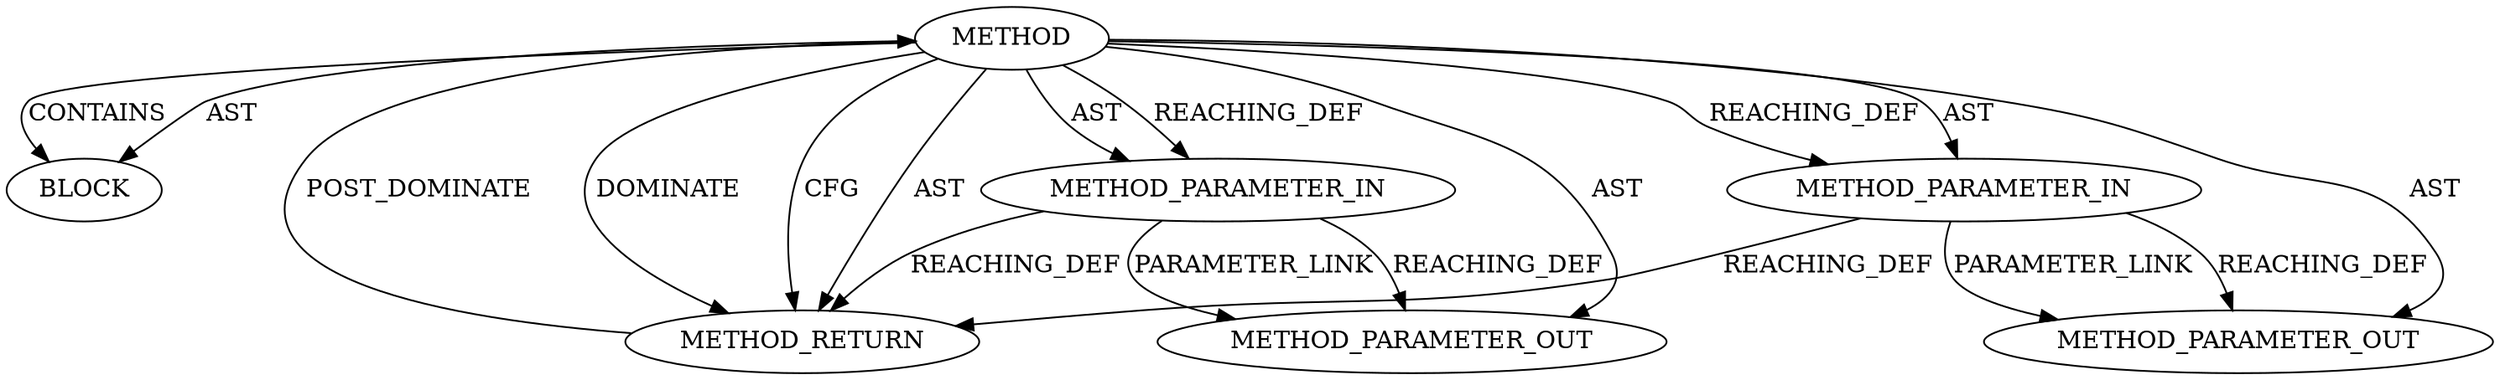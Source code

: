 digraph {
  20542 [label=METHOD AST_PARENT_TYPE="NAMESPACE_BLOCK" AST_PARENT_FULL_NAME="<global>" ORDER=0 CODE="<empty>" FULL_NAME="tcp_read_done" IS_EXTERNAL=true FILENAME="<empty>" SIGNATURE="" NAME="tcp_read_done"]
  20545 [label=BLOCK ORDER=1 ARGUMENT_INDEX=1 CODE="<empty>" TYPE_FULL_NAME="ANY"]
  20546 [label=METHOD_RETURN ORDER=2 CODE="RET" TYPE_FULL_NAME="ANY" EVALUATION_STRATEGY="BY_VALUE"]
  20543 [label=METHOD_PARAMETER_IN ORDER=1 CODE="p1" IS_VARIADIC=false TYPE_FULL_NAME="ANY" EVALUATION_STRATEGY="BY_VALUE" INDEX=1 NAME="p1"]
  22223 [label=METHOD_PARAMETER_OUT ORDER=2 CODE="p2" IS_VARIADIC=false TYPE_FULL_NAME="ANY" EVALUATION_STRATEGY="BY_VALUE" INDEX=2 NAME="p2"]
  22222 [label=METHOD_PARAMETER_OUT ORDER=1 CODE="p1" IS_VARIADIC=false TYPE_FULL_NAME="ANY" EVALUATION_STRATEGY="BY_VALUE" INDEX=1 NAME="p1"]
  20544 [label=METHOD_PARAMETER_IN ORDER=2 CODE="p2" IS_VARIADIC=false TYPE_FULL_NAME="ANY" EVALUATION_STRATEGY="BY_VALUE" INDEX=2 NAME="p2"]
  20542 -> 20544 [label=REACHING_DEF VARIABLE=""]
  20542 -> 20544 [label=AST ]
  20542 -> 22223 [label=AST ]
  20543 -> 20546 [label=REACHING_DEF VARIABLE="p1"]
  20546 -> 20542 [label=POST_DOMINATE ]
  20543 -> 22222 [label=PARAMETER_LINK ]
  20544 -> 22223 [label=REACHING_DEF VARIABLE="p2"]
  20542 -> 20546 [label=DOMINATE ]
  20542 -> 20546 [label=CFG ]
  20544 -> 22223 [label=PARAMETER_LINK ]
  20542 -> 20543 [label=AST ]
  20543 -> 22222 [label=REACHING_DEF VARIABLE="p1"]
  20542 -> 20545 [label=CONTAINS ]
  20544 -> 20546 [label=REACHING_DEF VARIABLE="p2"]
  20542 -> 20546 [label=AST ]
  20542 -> 20545 [label=AST ]
  20542 -> 22222 [label=AST ]
  20542 -> 20543 [label=REACHING_DEF VARIABLE=""]
}
